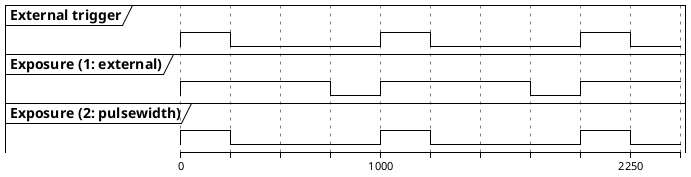 @startuml
!theme plain
clock "External trigger"         as TRIG with period 1000 pulse 250
clock "Exposure (1: external)"   as EXT  with period 1000 pulse 750
clock "Exposure (2: pulsewidth)" as PULS with period 1000 pulse 250

@0
@2250

@enduml